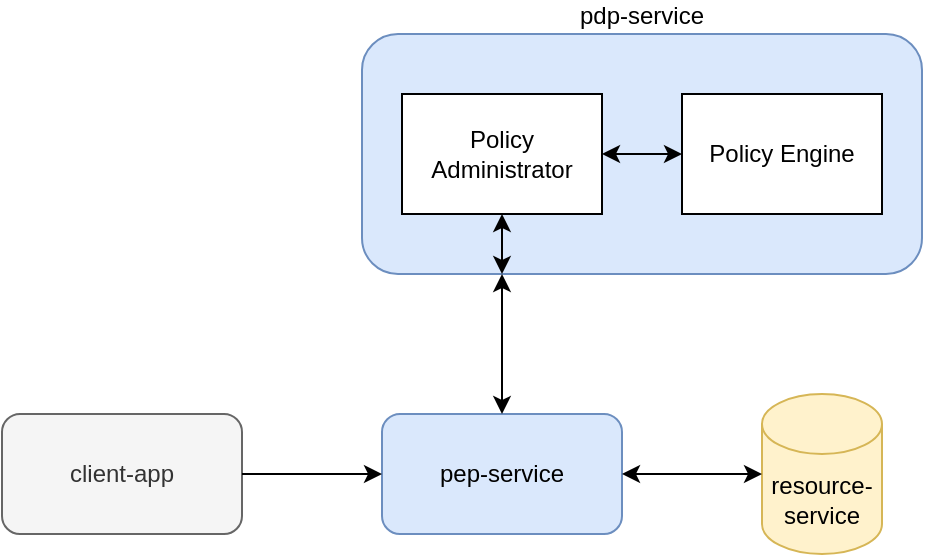 <mxfile version="27.2.0">
  <diagram name="Seite-1" id="Qe2AYXfi2jymGpZ_m4zV">
    <mxGraphModel dx="837" dy="791" grid="1" gridSize="10" guides="1" tooltips="1" connect="1" arrows="1" fold="1" page="1" pageScale="1" pageWidth="827" pageHeight="1169" background="#ffffff" math="0" shadow="0">
      <root>
        <mxCell id="0" />
        <mxCell id="1" parent="0" />
        <mxCell id="92FK62FfoEZyV4fNq1TA-42" value="client-app" style="rounded=1;whiteSpace=wrap;html=1;fillColor=#f5f5f5;fontColor=#333333;strokeColor=#666666;" parent="1" vertex="1">
          <mxGeometry x="110" y="300" width="120" height="60" as="geometry" />
        </mxCell>
        <mxCell id="92FK62FfoEZyV4fNq1TA-45" value="pep-service" style="rounded=1;whiteSpace=wrap;html=1;fillColor=#dae8fc;strokeColor=#6c8ebf;" parent="1" vertex="1">
          <mxGeometry x="300" y="300" width="120" height="60" as="geometry" />
        </mxCell>
        <mxCell id="92FK62FfoEZyV4fNq1TA-46" value="resource-service" style="shape=cylinder3;whiteSpace=wrap;html=1;boundedLbl=1;backgroundOutline=1;size=15;fillColor=#fff2cc;strokeColor=#d6b656;" parent="1" vertex="1">
          <mxGeometry x="490" y="290" width="60" height="80" as="geometry" />
        </mxCell>
        <mxCell id="92FK62FfoEZyV4fNq1TA-48" value="pdp-service" style="rounded=1;whiteSpace=wrap;html=1;fillColor=#dae8fc;strokeColor=#6c8ebf;labelPosition=center;verticalLabelPosition=top;align=center;verticalAlign=bottom;" parent="1" vertex="1">
          <mxGeometry x="290" y="110" width="280" height="120" as="geometry" />
        </mxCell>
        <mxCell id="92FK62FfoEZyV4fNq1TA-49" value="" style="endArrow=classic;startArrow=classic;html=1;rounded=0;entryX=0.25;entryY=1;entryDx=0;entryDy=0;exitX=0.5;exitY=0;exitDx=0;exitDy=0;" parent="1" source="92FK62FfoEZyV4fNq1TA-45" target="92FK62FfoEZyV4fNq1TA-48" edge="1">
          <mxGeometry width="50" height="50" relative="1" as="geometry">
            <mxPoint x="370" y="300" as="sourcePoint" />
            <mxPoint x="310" y="250" as="targetPoint" />
            <Array as="points" />
          </mxGeometry>
        </mxCell>
        <mxCell id="92FK62FfoEZyV4fNq1TA-52" value="" style="endArrow=classic;startArrow=classic;html=1;rounded=0;entryX=0;entryY=0.5;entryDx=0;entryDy=0;entryPerimeter=0;" parent="1" target="92FK62FfoEZyV4fNq1TA-46" edge="1" source="92FK62FfoEZyV4fNq1TA-45">
          <mxGeometry width="50" height="50" relative="1" as="geometry">
            <mxPoint x="534" y="329.71" as="sourcePoint" />
            <mxPoint x="588" y="329.71" as="targetPoint" />
            <Array as="points" />
          </mxGeometry>
        </mxCell>
        <mxCell id="92FK62FfoEZyV4fNq1TA-53" value="" style="endArrow=classic;html=1;rounded=0;exitX=1;exitY=0.5;exitDx=0;exitDy=0;entryX=0;entryY=0.5;entryDx=0;entryDy=0;labelPosition=center;verticalLabelPosition=top;align=center;verticalAlign=bottom;" parent="1" source="92FK62FfoEZyV4fNq1TA-42" target="92FK62FfoEZyV4fNq1TA-45" edge="1">
          <mxGeometry width="50" height="50" relative="1" as="geometry">
            <mxPoint x="380" y="330" as="sourcePoint" />
            <mxPoint x="430" y="280" as="targetPoint" />
          </mxGeometry>
        </mxCell>
        <mxCell id="pvT_mQAwqBfkJ_cd7bAB-7" value="Policy Administrator" style="rounded=0;whiteSpace=wrap;html=1;" vertex="1" parent="1">
          <mxGeometry x="310" y="140" width="100" height="60" as="geometry" />
        </mxCell>
        <mxCell id="pvT_mQAwqBfkJ_cd7bAB-8" value="Policy Engine" style="rounded=0;whiteSpace=wrap;html=1;" vertex="1" parent="1">
          <mxGeometry x="450" y="140" width="100" height="60" as="geometry" />
        </mxCell>
        <mxCell id="pvT_mQAwqBfkJ_cd7bAB-9" value="" style="endArrow=classic;startArrow=classic;html=1;rounded=0;entryX=1;entryY=0.5;entryDx=0;entryDy=0;exitX=0;exitY=0.5;exitDx=0;exitDy=0;" edge="1" parent="1" source="pvT_mQAwqBfkJ_cd7bAB-8" target="pvT_mQAwqBfkJ_cd7bAB-7">
          <mxGeometry width="50" height="50" relative="1" as="geometry">
            <mxPoint x="449" y="240" as="sourcePoint" />
            <mxPoint x="400" y="170" as="targetPoint" />
            <Array as="points" />
          </mxGeometry>
        </mxCell>
        <mxCell id="pvT_mQAwqBfkJ_cd7bAB-10" value="" style="endArrow=classic;startArrow=classic;html=1;rounded=0;entryX=0.5;entryY=1;entryDx=0;entryDy=0;exitX=0.25;exitY=1;exitDx=0;exitDy=0;labelPosition=left;verticalLabelPosition=middle;align=right;verticalAlign=middle;" edge="1" parent="1" source="92FK62FfoEZyV4fNq1TA-48" target="pvT_mQAwqBfkJ_cd7bAB-7">
          <mxGeometry width="50" height="50" relative="1" as="geometry">
            <mxPoint x="409" y="320" as="sourcePoint" />
            <mxPoint x="360" y="250" as="targetPoint" />
            <Array as="points" />
          </mxGeometry>
        </mxCell>
      </root>
    </mxGraphModel>
  </diagram>
</mxfile>
